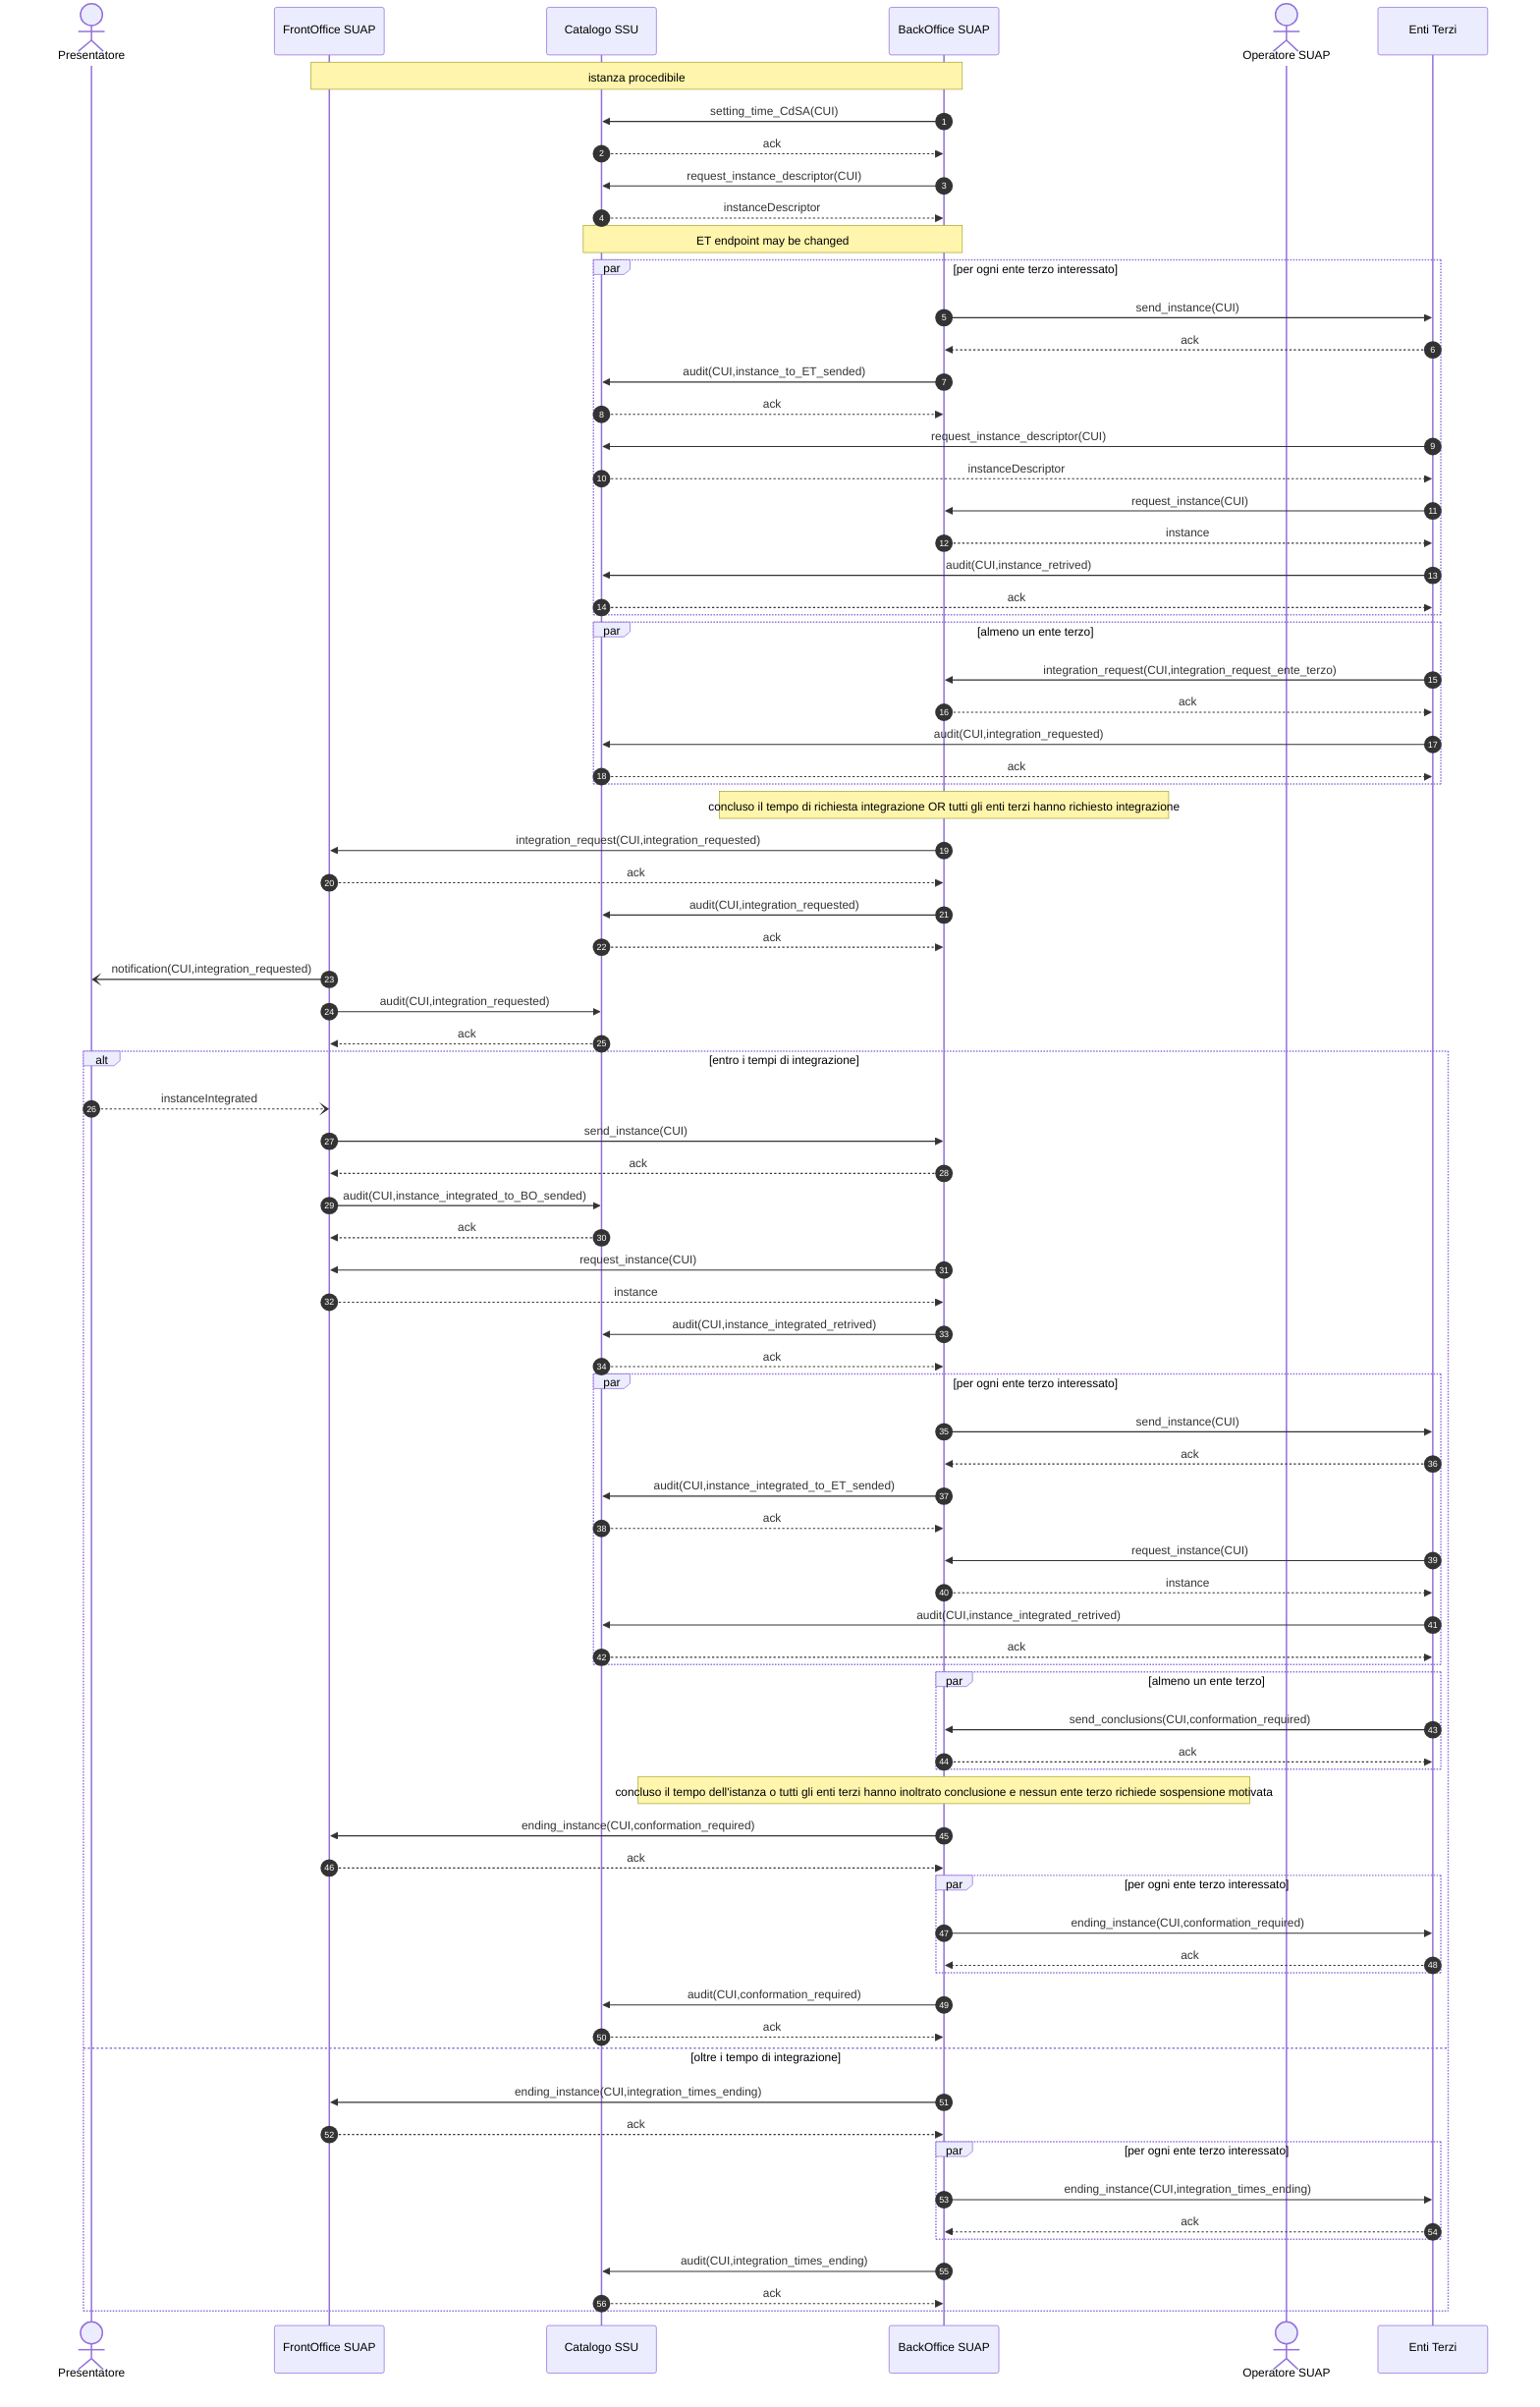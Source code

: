 sequenceDiagram
    autonumber

    actor P as Presentatore    
    participant F as FrontOffice SUAP
    participant C as Catalogo SSU    
    participant B as BackOffice SUAP    
    actor O as Operatore SUAP    
    participant E as Enti Terzi    
 
    
    Note over F,B: istanza procedibile

	B ->> C: setting_time_CdSA(CUI)
    C -->> B: ack

    B ->> C: request_instance_descriptor(CUI)
    C -->> B: instanceDescriptor
    Note over C,B: ET endpoint may be changed
    
    par per ogni ente terzo interessato        
        B ->> E: send_instance(CUI)
        E -->> B: ack
        B ->> C: audit(CUI,instance_to_ET_sended)
        C -->> B: ack
        E ->> C: request_instance_descriptor(CUI)
        C -->> E: instanceDescriptor
        E ->> B: request_instance(CUI)
        B -->> E: instance
        E ->> C: audit(CUI,instance_retrived)
        C -->> E: ack
    end
        
    par almeno un ente terzo
        E ->> B: integration_request(CUI,integration_request_ente_terzo)
        B -->> E: ack    
		E ->> C: audit(CUI,integration_requested)
        C -->> E: ack          
    end

    Note over B: concluso il tempo di richiesta integrazione OR tutti gli enti terzi hanno richiesto integrazione
    B ->> F: integration_request(CUI,integration_requested)
    F -->> B: ack
    B ->> C: audit(CUI,integration_requested)
    C -->> B: ack
    F -) P: notification(CUI,integration_requested)    
    F ->> C: audit(CUI,integration_requested)
    C -->> F: ack


    alt entro i tempi di integrazione
        P --) F: instanceIntegrated
        F ->> B: send_instance(CUI)
        B -->> F: ack
		F ->> C: audit(CUI,instance_integrated_to_BO_sended)
        C -->> F: ack																 
        B ->> F: request_instance(CUI)
        F -->> B: instance
		B ->> C: audit(CUI,instance_integrated_retrived)
        C -->> B: ack															 
        par per ogni ente terzo interessato                
            B ->> E: send_instance(CUI)
            E -->> B: ack
            B ->> C: audit(CUI,instance_integrated_to_ET_sended)
            C -->> B: ack
            E ->> B: request_instance(CUI)
            B -->> E: instance
            E ->> C: audit(CUI,instance_integrated_retrived)
            C -->> E: ack
        end


        par almeno un ente terzo
            E ->> B: send_conclusions(CUI,conformation_required)
            B -->> E: ack            
        end

        Note over B: concluso il tempo dell'istanza o tutti gli enti terzi hanno inoltrato conclusione e nessun ente terzo richiede sospensione motivata
        B ->> F: ending_instance(CUI,conformation_required)
        F -->> B: ack            
        par per ogni ente terzo interessato
            B ->> E: ending_instance(CUI,conformation_required)
            E -->> B: ack
        end
        B ->> C: audit(CUI,conformation_required)
        C -->> B: ack
    else oltre i tempo di integrazione
        B ->> F: ending_instance(CUI,integration_times_ending)
        F -->> B: ack
        par per ogni ente terzo interessato
            B ->> E: ending_instance(CUI,integration_times_ending)
            E -->> B: ack
        end
        B ->> C: audit(CUI,integration_times_ending)
        C -->> B: ack
    end